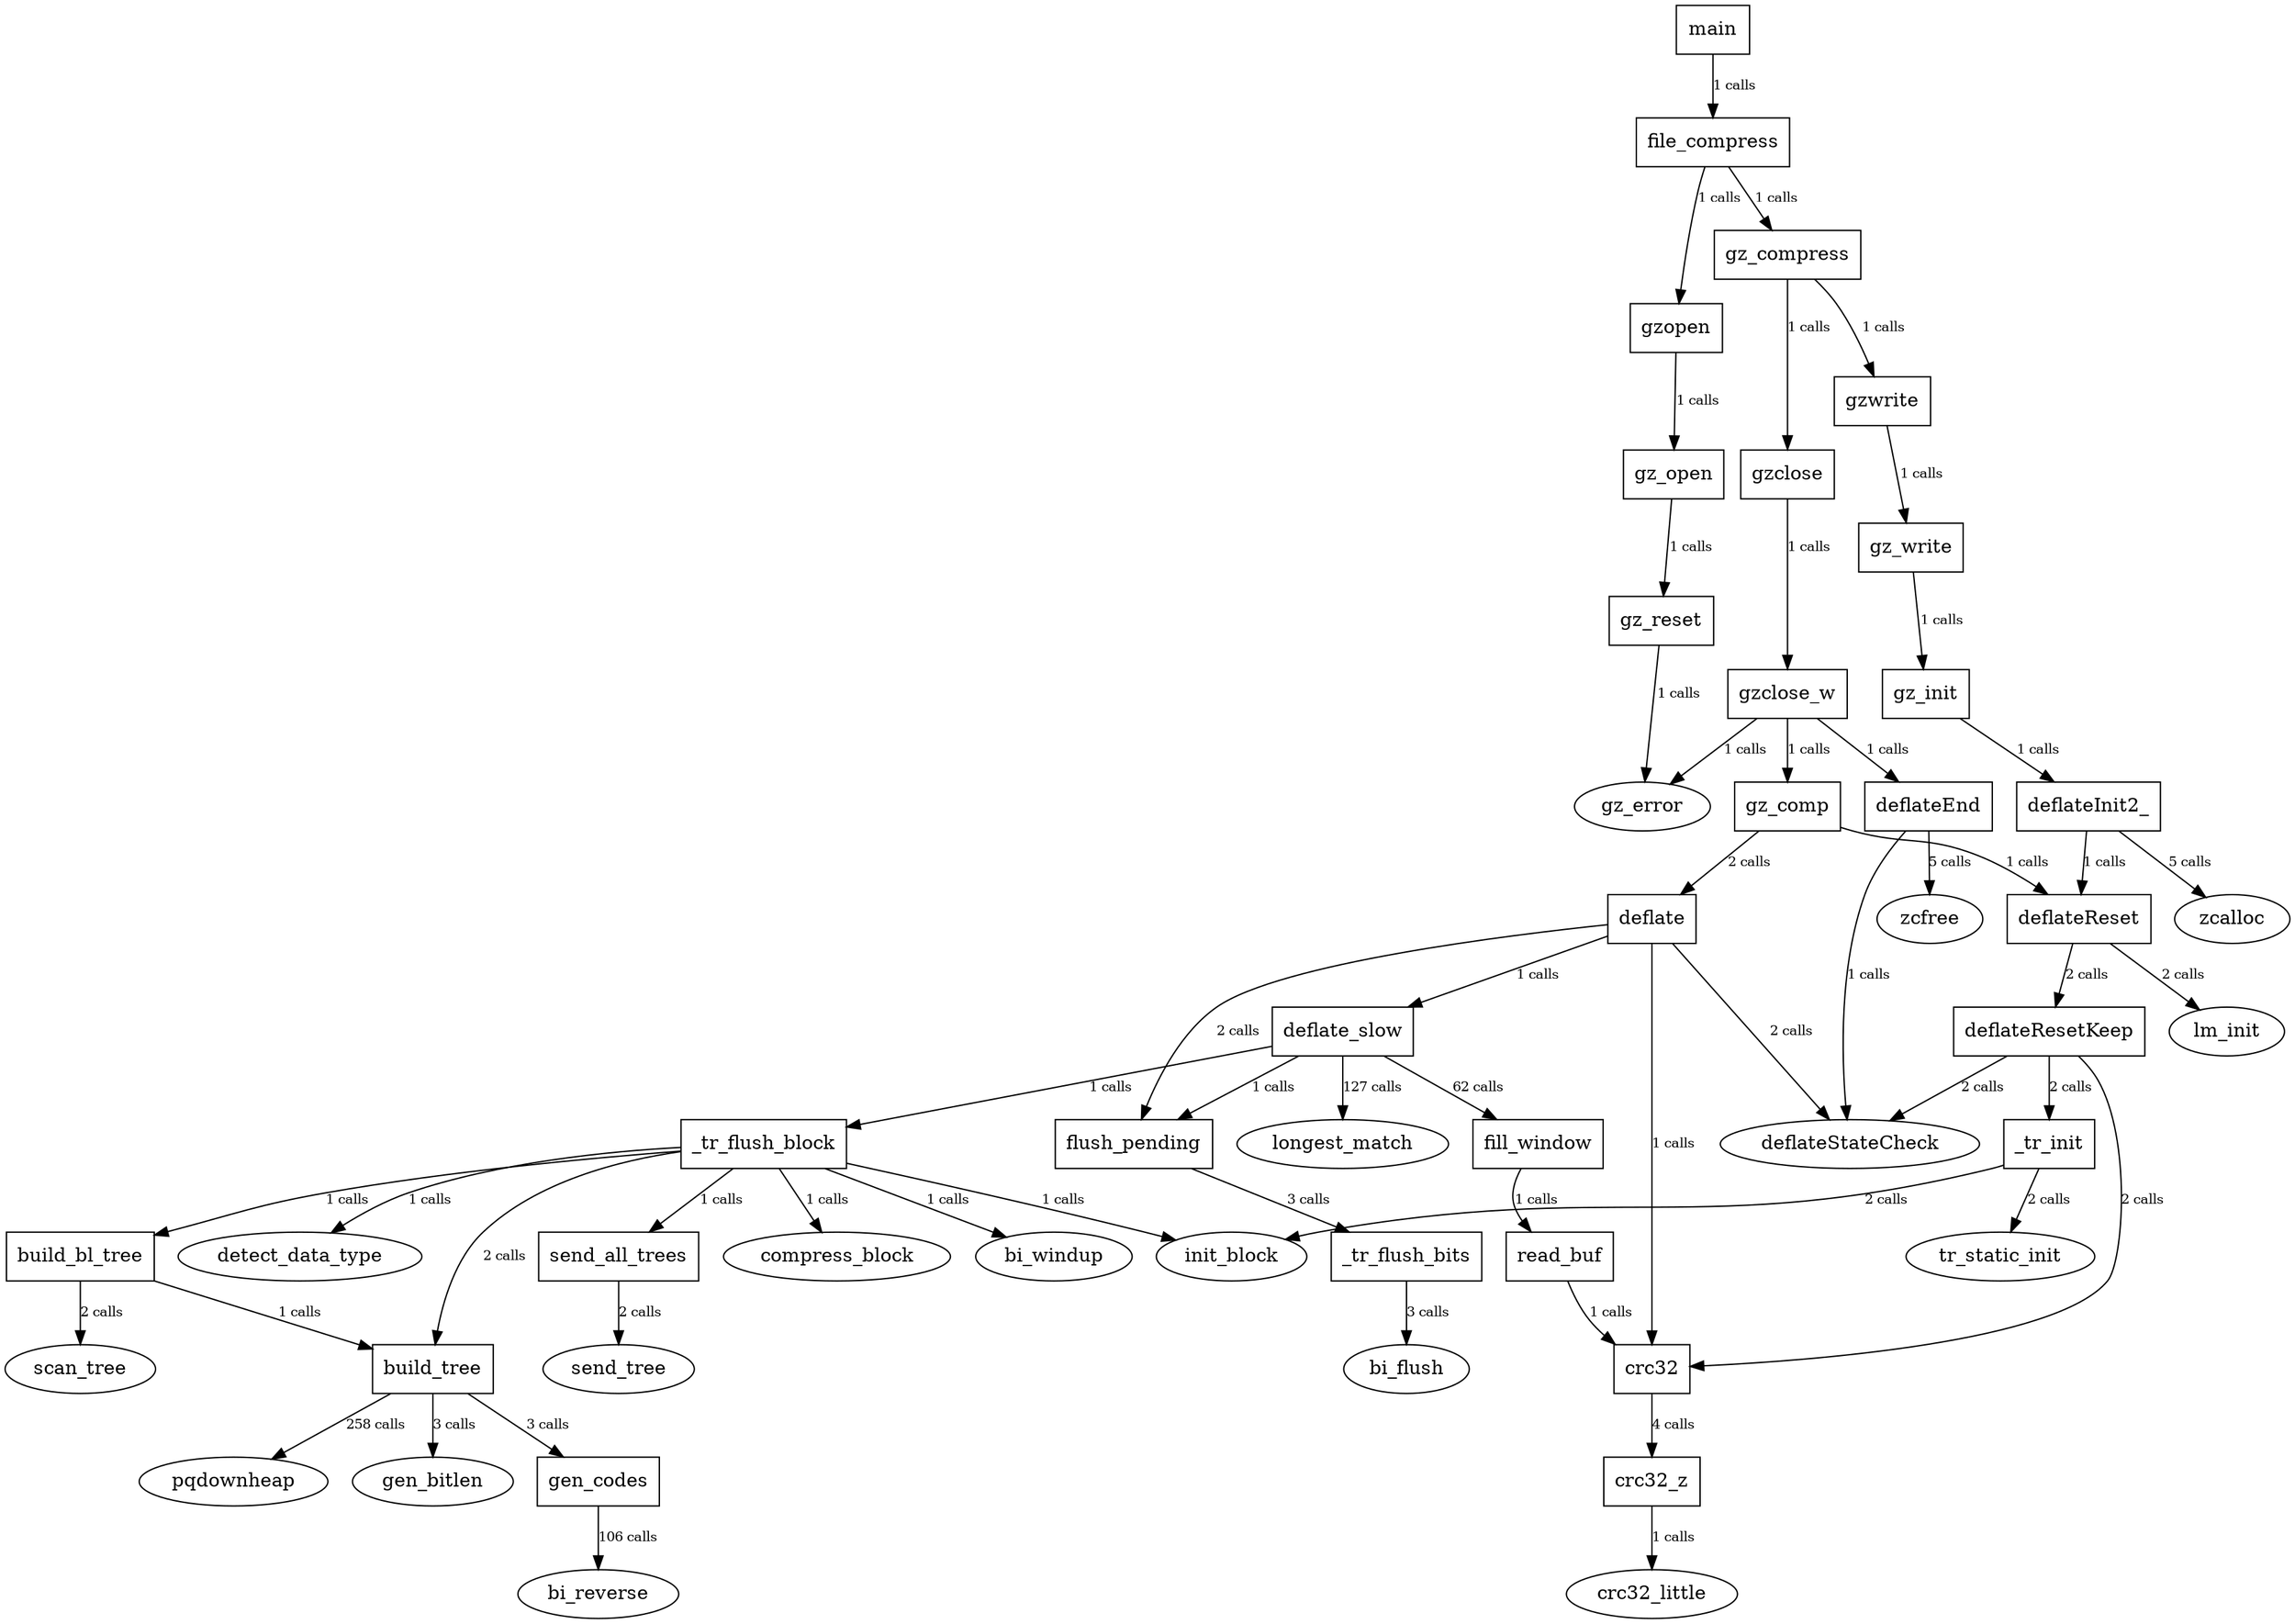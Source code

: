 digraph minigzip {

  main [shape=rectangle]
  file_compress [shape=rectangle]
  gzopen [shape=rectangle]
  gz_open [shape=rectangle]
  gz_reset [shape=rectangle]
  gz_error [shape=ellipse]
  gz_compress [shape=rectangle]
  gzwrite [shape=rectangle]
  gz_write [shape=rectangle]
  gz_init [shape=rectangle]
  deflateInit2_ [shape=rectangle]
  zcalloc [shape=ellipse]
  deflateReset [shape=rectangle]
  deflateResetKeep [shape=rectangle]
  deflateStateCheck [shape=ellipse]
  crc32 [shape=rectangle]
  crc32_z [shape=rectangle]
  _tr_init [shape=rectangle]
  tr_static_init [shape=ellipse]
  init_block [shape=ellipse]
  lm_init [shape=ellipse]
  gzclose [shape=rectangle]
  gzclose_w [shape=rectangle]
  gz_comp [shape=rectangle]
  deflate [shape=rectangle]
  flush_pending [shape=rectangle]
  _tr_flush_bits [shape=rectangle]
  bi_flush [shape=ellipse]
  deflate_slow [shape=rectangle]
  fill_window [shape=rectangle]
  read_buf [shape=rectangle]
  crc32_little [shape=ellipse]
  longest_match [shape=ellipse]
  _tr_flush_block [shape=rectangle]
  detect_data_type [shape=ellipse]
  build_tree [shape=rectangle]
  pqdownheap [shape=ellipse]
  gen_bitlen [shape=ellipse]
  gen_codes [shape=rectangle]
  bi_reverse [shape=ellipse]
  build_bl_tree [shape=rectangle]
  scan_tree [shape=ellipse]
  send_all_trees [shape=rectangle]
  send_tree [shape=ellipse]
  compress_block [shape=ellipse]
  bi_windup [shape=ellipse]
  deflateEnd [shape=rectangle]
  zcfree [shape=ellipse]
  main -> file_compress [label="1 calls" fontsize="10"]
  file_compress -> gzopen [label="1 calls" fontsize="10"]
  file_compress -> gz_compress [label="1 calls" fontsize="10"]
  gzopen -> gz_open [label="1 calls" fontsize="10"]
  gz_open -> gz_reset [label="1 calls" fontsize="10"]
  gz_reset -> gz_error [label="1 calls" fontsize="10"]
  gz_compress -> gzwrite [label="1 calls" fontsize="10"]
  gz_compress -> gzclose [label="1 calls" fontsize="10"]
  gzwrite -> gz_write [label="1 calls" fontsize="10"]
  gz_write -> gz_init [label="1 calls" fontsize="10"]
  gz_init -> deflateInit2_ [label="1 calls" fontsize="10"]
  deflateInit2_ -> zcalloc [label="5 calls" fontsize="10"]
  deflateInit2_ -> deflateReset [label="1 calls" fontsize="10"]
  deflateReset -> deflateResetKeep [label="2 calls" fontsize="10"]
  deflateReset -> lm_init [label="2 calls" fontsize="10"]
  deflateResetKeep -> deflateStateCheck [label="2 calls" fontsize="10"]
  deflateResetKeep -> crc32 [label="2 calls" fontsize="10"]
  deflateResetKeep -> _tr_init [label="2 calls" fontsize="10"]
  crc32 -> crc32_z [label="4 calls" fontsize="10"]
  crc32_z -> crc32_little [label="1 calls" fontsize="10"]
  _tr_init -> tr_static_init [label="2 calls" fontsize="10"]
  _tr_init -> init_block [label="2 calls" fontsize="10"]
  gzclose -> gzclose_w [label="1 calls" fontsize="10"]
  gzclose_w -> gz_error [label="1 calls" fontsize="10"]
  gzclose_w -> gz_comp [label="1 calls" fontsize="10"]
  gzclose_w -> deflateEnd [label="1 calls" fontsize="10"]
  gz_comp -> deflateReset [label="1 calls" fontsize="10"]
  gz_comp -> deflate [label="2 calls" fontsize="10"]
  deflate -> deflateStateCheck [label="2 calls" fontsize="10"]
  deflate -> crc32 [label="1 calls" fontsize="10"]
  deflate -> flush_pending [label="2 calls" fontsize="10"]
  deflate -> deflate_slow [label="1 calls" fontsize="10"]
  flush_pending -> _tr_flush_bits [label="3 calls" fontsize="10"]
  _tr_flush_bits -> bi_flush [label="3 calls" fontsize="10"]
  deflate_slow -> flush_pending [label="1 calls" fontsize="10"]
  deflate_slow -> fill_window [label="62 calls" fontsize="10"]
  deflate_slow -> longest_match [label="127 calls" fontsize="10"]
  deflate_slow -> _tr_flush_block [label="1 calls" fontsize="10"]
  fill_window -> read_buf [label="1 calls" fontsize="10"]
  read_buf -> crc32 [label="1 calls" fontsize="10"]
  _tr_flush_block -> init_block [label="1 calls" fontsize="10"]
  _tr_flush_block -> detect_data_type [label="1 calls" fontsize="10"]
  _tr_flush_block -> build_tree [label="2 calls" fontsize="10"]
  _tr_flush_block -> build_bl_tree [label="1 calls" fontsize="10"]
  _tr_flush_block -> send_all_trees [label="1 calls" fontsize="10"]
  _tr_flush_block -> compress_block [label="1 calls" fontsize="10"]
  _tr_flush_block -> bi_windup [label="1 calls" fontsize="10"]
  build_tree -> pqdownheap [label="258 calls" fontsize="10"]
  build_tree -> gen_bitlen [label="3 calls" fontsize="10"]
  build_tree -> gen_codes [label="3 calls" fontsize="10"]
  gen_codes -> bi_reverse [label="106 calls" fontsize="10"]
  build_bl_tree -> build_tree [label="1 calls" fontsize="10"]
  build_bl_tree -> scan_tree [label="2 calls" fontsize="10"]
  send_all_trees -> send_tree [label="2 calls" fontsize="10"]
  deflateEnd -> deflateStateCheck [label="1 calls" fontsize="10"]
  deflateEnd -> zcfree [label="5 calls" fontsize="10"]

}
